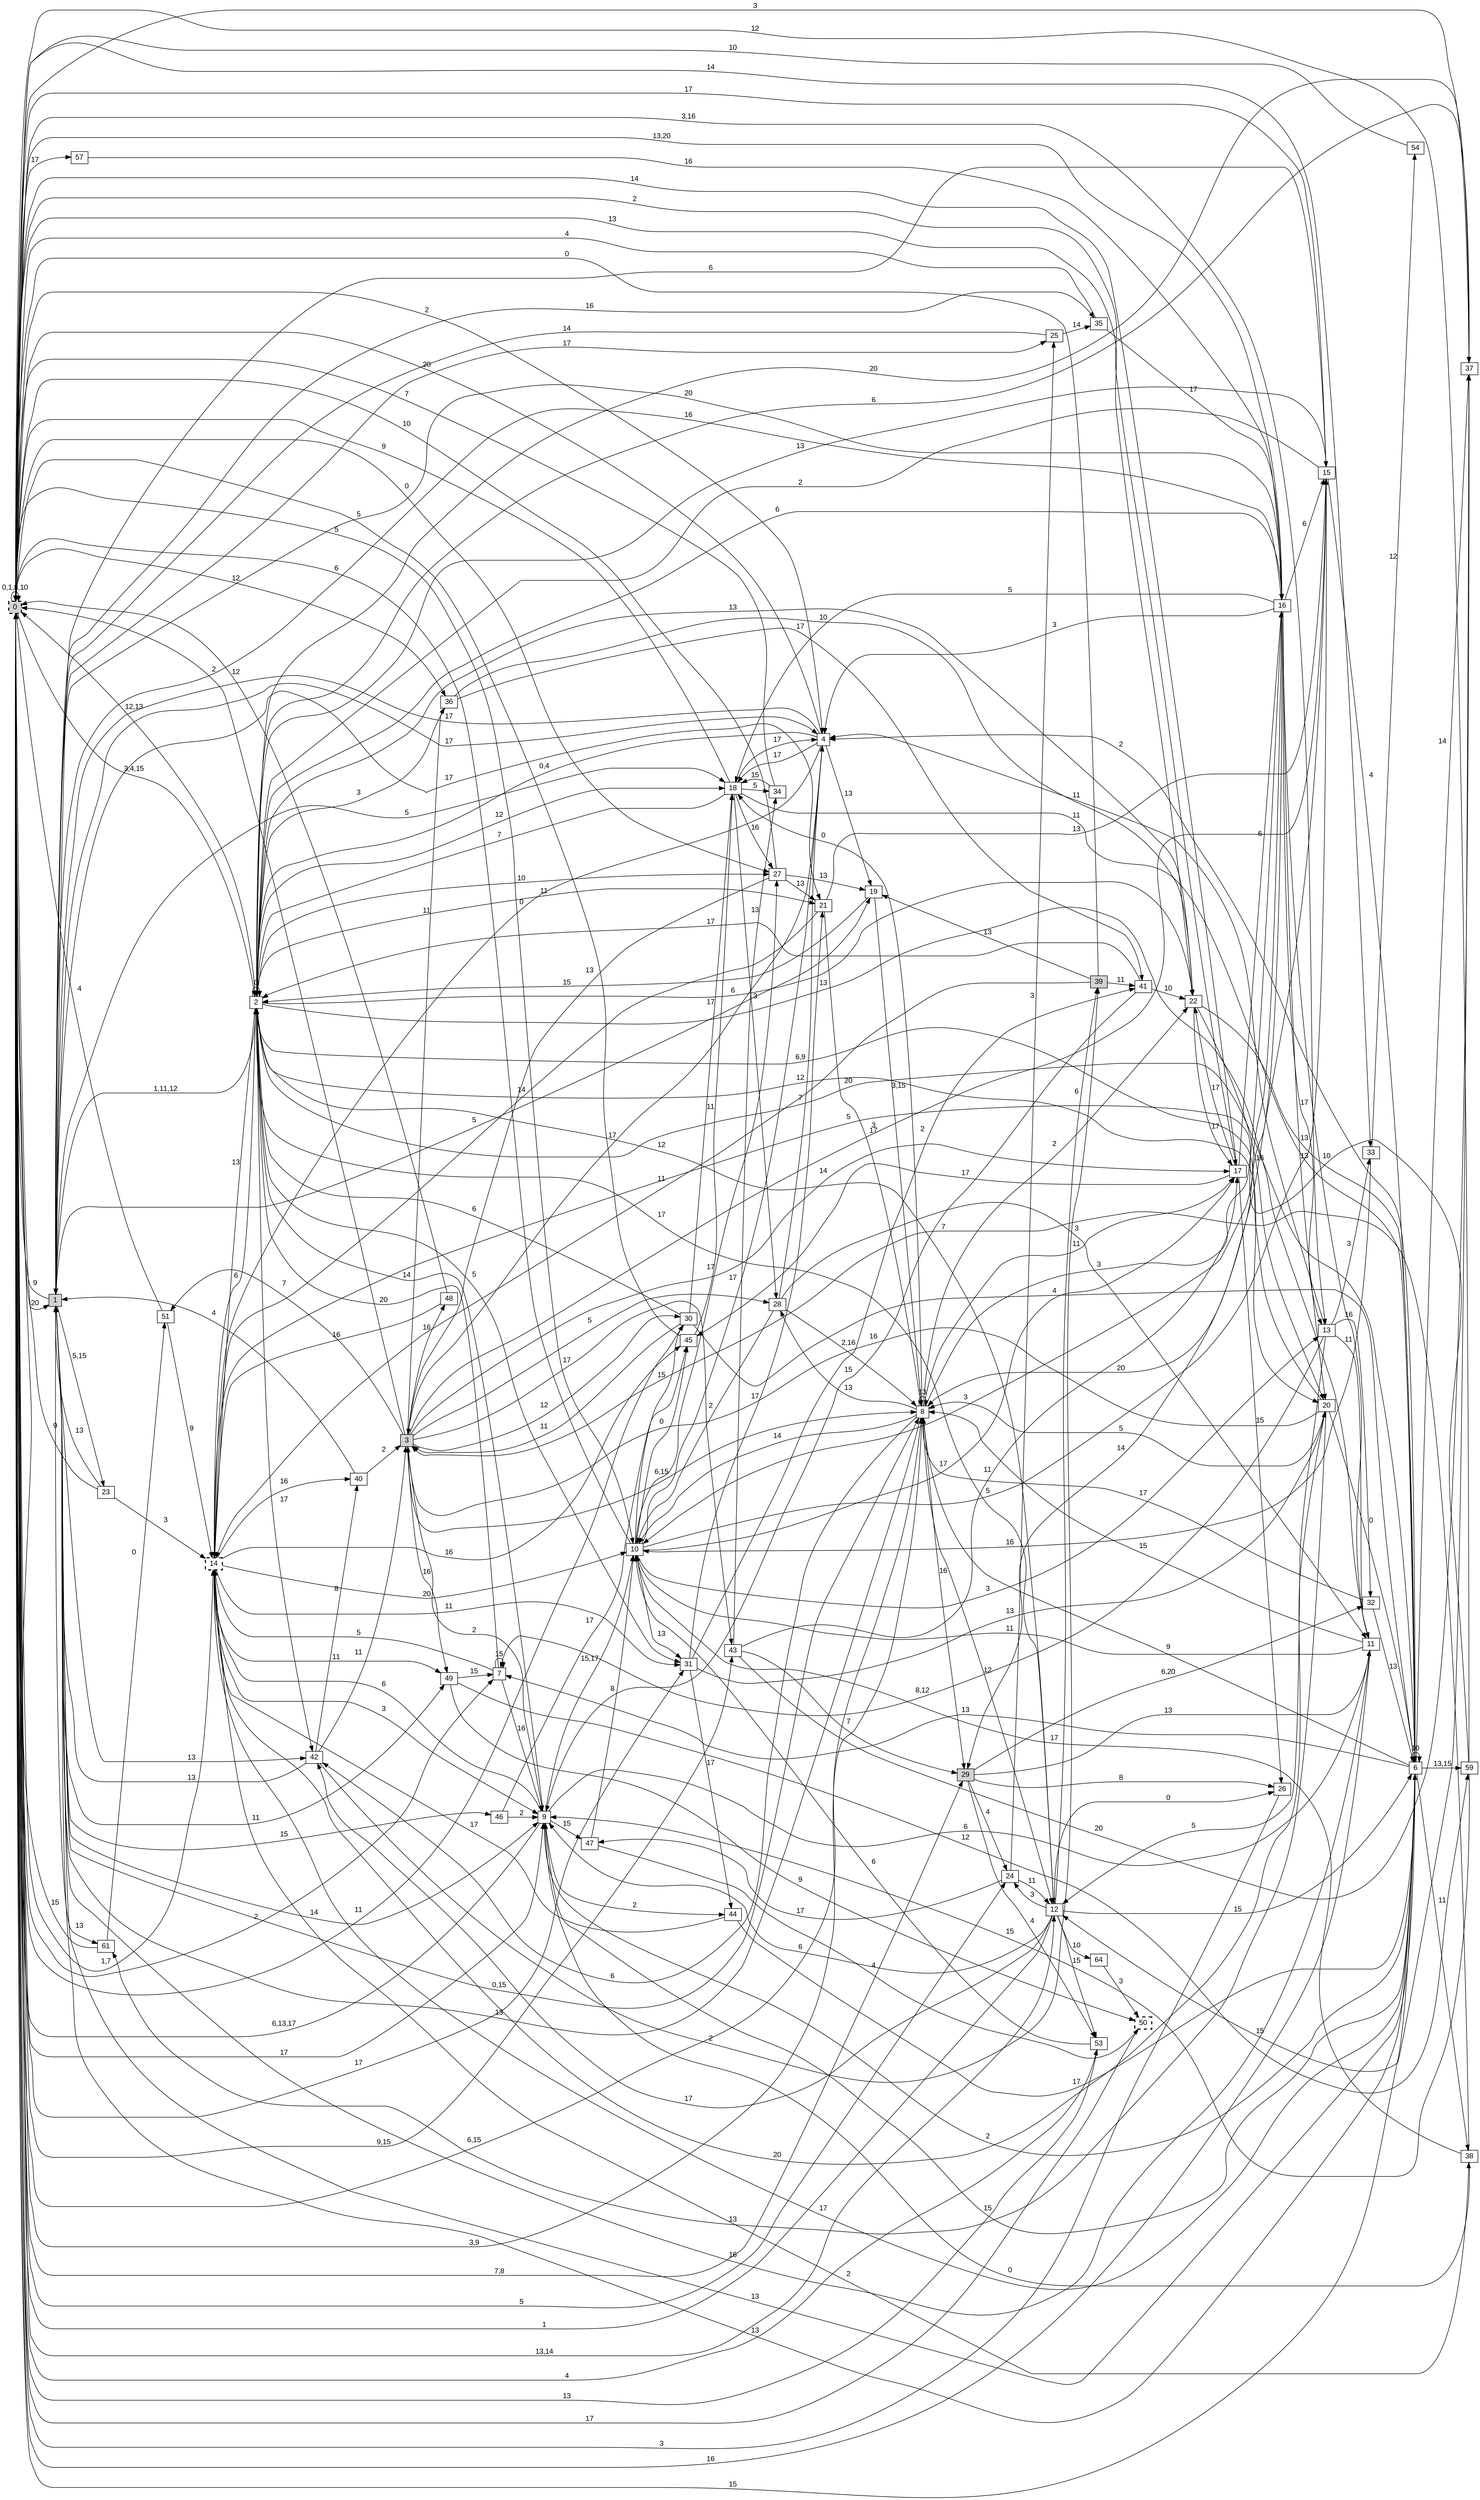digraph "NDFA" {
  rankdir=LR
  node [shape=box width=0.1 height=0.1 fontname=Arial]
  edge [fontname=Arial]
/* Estados */
 s0 [label="0" style="filled,bold,dashed"] /* I:1 F:1 D:0 */
 s1 [label="1" style="filled"] /* I:1 F:0 D:0 */
 s2 [label="2" ] /* I:0 F:0 D:0 */
 s3 [label="3" style="filled"] /* I:1 F:0 D:0 */
 s4 [label="4" ] /* I:0 F:0 D:0 */
 s6 [label="6" ] /* I:0 F:0 D:0 */
 s7 [label="7" ] /* I:0 F:0 D:0 */
 s8 [label="8" ] /* I:0 F:0 D:0 */
 s9 [label="9" ] /* I:0 F:0 D:0 */
 s10 [label="10" ] /* I:0 F:0 D:0 */
 s11 [label="11" ] /* I:0 F:0 D:0 */
 s12 [label="12" ] /* I:0 F:0 D:0 */
 s13 [label="13" ] /* I:0 F:0 D:0 */
 s14 [label="14" style="bold,dashed"] /* I:0 F:1 D:0 */
 s15 [label="15" ] /* I:0 F:0 D:0 */
 s16 [label="16" ] /* I:0 F:0 D:0 */
 s17 [label="17" ] /* I:0 F:0 D:0 */
 s18 [label="18" ] /* I:0 F:0 D:0 */
 s19 [label="19" ] /* I:0 F:0 D:0 */
 s20 [label="20" ] /* I:0 F:0 D:0 */
 s21 [label="21" ] /* I:0 F:0 D:0 */
 s22 [label="22" ] /* I:0 F:0 D:0 */
 s23 [label="23" ] /* I:0 F:0 D:0 */
 s24 [label="24" ] /* I:0 F:0 D:0 */
 s25 [label="25" ] /* I:0 F:0 D:0 */
 s26 [label="26" ] /* I:0 F:0 D:0 */
 s27 [label="27" ] /* I:0 F:0 D:0 */
 s28 [label="28" ] /* I:0 F:0 D:0 */
 s29 [label="29" style="filled"] /* I:1 F:0 D:0 */
 s30 [label="30" ] /* I:0 F:0 D:0 */
 s31 [label="31" ] /* I:0 F:0 D:0 */
 s32 [label="32" ] /* I:0 F:0 D:0 */
 s33 [label="33" ] /* I:0 F:0 D:0 */
 s34 [label="34" ] /* I:0 F:0 D:0 */
 s35 [label="35" ] /* I:0 F:0 D:0 */
 s36 [label="36" ] /* I:0 F:0 D:0 */
 s37 [label="37" ] /* I:0 F:0 D:0 */
 s38 [label="38" ] /* I:0 F:0 D:0 */
 s39 [label="39" style="filled"] /* I:1 F:0 D:0 */
 s40 [label="40" ] /* I:0 F:0 D:0 */
 s41 [label="41" ] /* I:0 F:0 D:0 */
 s42 [label="42" ] /* I:0 F:0 D:0 */
 s43 [label="43" ] /* I:0 F:0 D:0 */
 s44 [label="44" ] /* I:0 F:0 D:0 */
 s45 [label="45" ] /* I:0 F:0 D:0 */
 s46 [label="46" ] /* I:0 F:0 D:0 */
 s47 [label="47" ] /* I:0 F:0 D:0 */
 s48 [label="48" ] /* I:0 F:0 D:0 */
 s49 [label="49" ] /* I:0 F:0 D:0 */
 s50 [label="50" style="bold,dashed"] /* I:0 F:1 D:0 */
 s51 [label="51" ] /* I:0 F:0 D:0 */
 s53 [label="53" ] /* I:0 F:0 D:0 */
 s54 [label="54" ] /* I:0 F:0 D:0 */
 s57 [label="57" ] /* I:0 F:0 D:0 */
 s59 [label="59" ] /* I:0 F:0 D:0 */
 s61 [label="61" ] /* I:0 F:0 D:0 */
 s64 [label="64" ] /* I:0 F:0 D:0 */
/* Transiciones */
  s0 -> s0 [label="0,1,8,10"]
  s0 -> s1 [label="20"]
  s0 -> s2 [label="3,4,15"]
  s0 -> s4 [label="2"]
  s0 -> s7 [label="2"]
  s0 -> s8 [label="6,15"]
  s0 -> s9 [label="17"]
  s0 -> s10 [label="5"]
  s0 -> s12 [label="13,14"]
  s0 -> s13 [label="3,16"]
  s0 -> s14 [label="1,7"]
  s0 -> s16 [label="13,20"]
  s0 -> s17 [label="2"]
  s0 -> s24 [label="5"]
  s0 -> s27 [label="0"]
  s0 -> s29 [label="7,8"]
  s0 -> s30 [label="11"]
  s0 -> s31 [label="17"]
  s0 -> s33 [label="14"]
  s0 -> s36 [label="12"]
  s0 -> s37 [label="3"]
  s0 -> s43 [label="9,15"]
  s0 -> s53 [label="4"]
  s0 -> s57 [label="17"]
  s1 -> s0 [label="9"]
  s1 -> s4 [label="17"]
  s1 -> s6 [label="13"]
  s1 -> s8 [label="0,15"]
  s1 -> s9 [label="14"]
  s1 -> s16 [label="20"]
  s1 -> s18 [label="5"]
  s1 -> s19 [label="5"]
  s1 -> s21 [label="17"]
  s1 -> s23 [label="5,15"]
  s1 -> s25 [label="17"]
  s1 -> s35 [label="16"]
  s1 -> s42 [label="13"]
  s1 -> s46 [label="15"]
  s1 -> s49 [label="11"]
  s1 -> s61 [label="13"]
  s2 -> s0 [label="12,13"]
  s2 -> s1 [label="1,11,12"]
  s2 -> s2 [label="0"]
  s2 -> s6 [label="20"]
  s2 -> s11 [label="13"]
  s2 -> s12 [label="12"]
  s2 -> s14 [label="13"]
  s2 -> s15 [label="13"]
  s2 -> s18 [label="12"]
  s2 -> s20 [label="12"]
  s2 -> s21 [label="11"]
  s2 -> s22 [label="6"]
  s2 -> s27 [label="10"]
  s2 -> s31 [label="5"]
  s2 -> s37 [label="20"]
  s2 -> s42 [label="17"]
  s3 -> s0 [label="2"]
  s3 -> s4 [label="17"]
  s3 -> s8 [label="6,15"]
  s3 -> s9 [label="2"]
  s3 -> s15 [label="3"]
  s3 -> s17 [label="14"]
  s3 -> s28 [label="5"]
  s3 -> s30 [label="12"]
  s3 -> s36 [label="11"]
  s3 -> s43 [label="17"]
  s3 -> s48 [label="16"]
  s3 -> s49 [label="16"]
  s3 -> s51 [label="7"]
  s4 -> s0 [label="20"]
  s4 -> s1 [label="17"]
  s4 -> s2 [label="0,4"]
  s4 -> s14 [label="0"]
  s4 -> s18 [label="17"]
  s4 -> s19 [label="13"]
  s6 -> s0 [label="15"]
  s6 -> s1 [label="13"]
  s6 -> s4 [label="2"]
  s6 -> s6 [label="10"]
  s6 -> s7 [label="13"]
  s6 -> s8 [label="9"]
  s6 -> s9 [label="15"]
  s6 -> s14 [label="17"]
  s6 -> s37 [label="14"]
  s6 -> s38 [label="11"]
  s6 -> s59 [label="13,15"]
  s7 -> s2 [label="20"]
  s7 -> s7 [label="15"]
  s7 -> s9 [label="16"]
  s7 -> s14 [label="5"]
  s8 -> s0 [label="3,9"]
  s8 -> s1 [label="13"]
  s8 -> s8 [label="13"]
  s8 -> s10 [label="14"]
  s8 -> s12 [label="12"]
  s8 -> s16 [label="3"]
  s8 -> s17 [label="11"]
  s8 -> s18 [label="0"]
  s8 -> s22 [label="2"]
  s8 -> s28 [label="13"]
  s8 -> s29 [label="16"]
  s8 -> s42 [label="6"]
  s9 -> s0 [label="6,13,17"]
  s9 -> s2 [label="14"]
  s9 -> s6 [label="2"]
  s9 -> s10 [label="15,17"]
  s9 -> s11 [label="6"]
  s9 -> s14 [label="6"]
  s9 -> s44 [label="2"]
  s9 -> s47 [label="15"]
  s10 -> s0 [label="6"]
  s10 -> s4 [label="17"]
  s10 -> s13 [label="3"]
  s10 -> s15 [label="5"]
  s10 -> s17 [label="17"]
  s10 -> s27 [label="17"]
  s10 -> s30 [label="15"]
  s10 -> s31 [label="13"]
  s10 -> s45 [label="0"]
  s11 -> s0 [label="16"]
  s11 -> s1 [label="16"]
  s11 -> s8 [label="15"]
  s11 -> s10 [label="11"]
  s12 -> s0 [label="1"]
  s12 -> s2 [label="17"]
  s12 -> s6 [label="15"]
  s12 -> s9 [label="6"]
  s12 -> s24 [label="3"]
  s12 -> s26 [label="0"]
  s12 -> s39 [label="6"]
  s12 -> s42 [label="17"]
  s12 -> s53 [label="15"]
  s12 -> s64 [label="10"]
  s13 -> s4 [label="11"]
  s13 -> s7 [label="8,12"]
  s13 -> s11 [label="11"]
  s13 -> s12 [label="5"]
  s13 -> s32 [label="16"]
  s13 -> s33 [label="3"]
  s14 -> s2 [label="6"]
  s14 -> s9 [label="3"]
  s14 -> s10 [label="20"]
  s14 -> s20 [label="20"]
  s14 -> s31 [label="11"]
  s14 -> s38 [label="2"]
  s14 -> s40 [label="16"]
  s14 -> s45 [label="16"]
  s14 -> s49 [label="11"]
  s15 -> s0 [label="17"]
  s15 -> s1 [label="6"]
  s15 -> s2 [label="2"]
  s15 -> s6 [label="4"]
  s15 -> s8 [label="20"]
  s16 -> s1 [label="16"]
  s16 -> s2 [label="6"]
  s16 -> s4 [label="3"]
  s16 -> s10 [label="3"]
  s16 -> s11 [label="10"]
  s16 -> s13 [label="17"]
  s16 -> s15 [label="6"]
  s16 -> s18 [label="5"]
  s16 -> s20 [label="13"]
  s16 -> s29 [label="14"]
  s17 -> s0 [label="14"]
  s17 -> s16 [label="6"]
  s17 -> s22 [label="17"]
  s17 -> s26 [label="15"]
  s17 -> s45 [label="17"]
  s18 -> s0 [label="9"]
  s18 -> s2 [label="7"]
  s18 -> s4 [label="17"]
  s18 -> s6 [label="11"]
  s18 -> s27 [label="16"]
  s18 -> s28 [label="3"]
  s18 -> s34 [label="5"]
  s19 -> s2 [label="15"]
  s19 -> s8 [label="3,15"]
  s20 -> s2 [label="6,9"]
  s20 -> s3 [label="16"]
  s20 -> s6 [label="0"]
  s20 -> s8 [label="5"]
  s20 -> s61 [label="13"]
  s21 -> s8 [label="17"]
  s21 -> s14 [label="14"]
  s21 -> s15 [label="13"]
  s22 -> s0 [label="13"]
  s22 -> s2 [label="13"]
  s22 -> s6 [label="13"]
  s22 -> s17 [label="17"]
  s22 -> s20 [label="16"]
  s23 -> s0 [label="9"]
  s23 -> s1 [label="13"]
  s23 -> s14 [label="3"]
  s24 -> s12 [label="11"]
  s24 -> s25 [label="3"]
  s24 -> s47 [label="17"]
  s25 -> s1 [label="14"]
  s25 -> s35 [label="14"]
  s26 -> s0 [label="3"]
  s27 -> s0 [label="10"]
  s27 -> s3 [label="13"]
  s27 -> s19 [label="13"]
  s27 -> s21 [label="13"]
  s28 -> s4 [label="7"]
  s28 -> s8 [label="2,16"]
  s28 -> s10 [label="2"]
  s28 -> s11 [label="3"]
  s29 -> s11 [label="13"]
  s29 -> s24 [label="4"]
  s29 -> s26 [label="8"]
  s29 -> s32 [label="6,20"]
  s29 -> s53 [label="4"]
  s30 -> s2 [label="6"]
  s30 -> s3 [label="11"]
  s30 -> s6 [label="4"]
  s30 -> s18 [label="17"]
  s31 -> s20 [label="13"]
  s31 -> s21 [label="17"]
  s31 -> s41 [label="2"]
  s31 -> s44 [label="17"]
  s32 -> s6 [label="13"]
  s32 -> s8 [label="17"]
  s33 -> s10 [label="16"]
  s33 -> s54 [label="12"]
  s34 -> s0 [label="7"]
  s34 -> s18 [label="15"]
  s35 -> s0 [label="4"]
  s35 -> s16 [label="17"]
  s36 -> s2 [label="3"]
  s36 -> s22 [label="10"]
  s36 -> s41 [label="17"]
  s37 -> s2 [label="6"]
  s37 -> s12 [label="15"]
  s38 -> s3 [label="7"]
  s38 -> s9 [label="0"]
  s38 -> s10 [label="17"]
  s39 -> s0 [label="0"]
  s39 -> s14 [label="11"]
  s39 -> s19 [label="13"]
  s39 -> s41 [label="11"]
  s40 -> s1 [label="4"]
  s40 -> s3 [label="2"]
  s41 -> s2 [label="17"]
  s41 -> s9 [label="15"]
  s41 -> s22 [label="10"]
  s42 -> s1 [label="13"]
  s42 -> s3 [label="11"]
  s42 -> s39 [label="2"]
  s42 -> s40 [label="8"]
  s43 -> s17 [label="11"]
  s43 -> s29 [label="7"]
  s43 -> s34 [label="13"]
  s43 -> s37 [label="20"]
  s44 -> s6 [label="17"]
  s44 -> s14 [label="17"]
  s45 -> s0 [label="5"]
  s45 -> s18 [label="11"]
  s46 -> s9 [label="2"]
  s46 -> s45 [label="17"]
  s47 -> s10 [label="8"]
  s47 -> s50 [label="4"]
  s48 -> s0 [label="12"]
  s48 -> s14 [label="16"]
  s49 -> s7 [label="15"]
  s49 -> s50 [label="9"]
  s49 -> s59 [label="12"]
  s50 -> s0 [label="17"]
  s51 -> s0 [label="4"]
  s51 -> s14 [label="9"]
  s53 -> s0 [label="13"]
  s53 -> s10 [label="6"]
  s54 -> s0 [label="10"]
  s57 -> s16 [label="16"]
  s59 -> s0 [label="12"]
  s59 -> s9 [label="15"]
  s59 -> s14 [label="5"]
  s61 -> s0 [label="15"]
  s61 -> s51 [label="0"]
  s64 -> s50 [label="3"]
}
